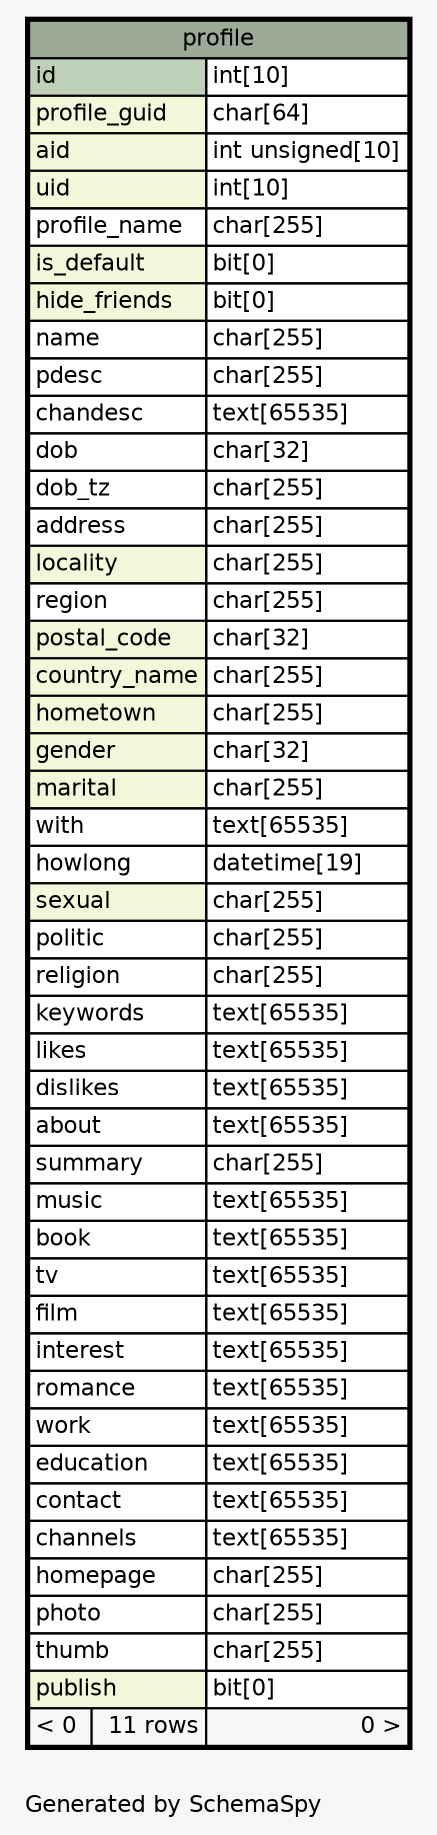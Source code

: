 // dot 2.26.3 on Linux 3.2.0-4-686-pae
// SchemaSpy rev 590
digraph "oneDegreeRelationshipsDiagram" {
  graph [
    rankdir="RL"
    bgcolor="#f7f7f7"
    label="\nGenerated by SchemaSpy"
    labeljust="l"
    nodesep="0.18"
    ranksep="0.46"
    fontname="Helvetica"
    fontsize="11"
  ];
  node [
    fontname="Helvetica"
    fontsize="11"
    shape="plaintext"
  ];
  edge [
    arrowsize="0.8"
  ];
  "profile" [
    label=<
    <TABLE BORDER="2" CELLBORDER="1" CELLSPACING="0" BGCOLOR="#ffffff">
      <TR><TD COLSPAN="3" BGCOLOR="#9bab96" ALIGN="CENTER">profile</TD></TR>
      <TR><TD PORT="id" COLSPAN="2" BGCOLOR="#bed1b8" ALIGN="LEFT">id</TD><TD PORT="id.type" ALIGN="LEFT">int[10]</TD></TR>
      <TR><TD PORT="profile_guid" COLSPAN="2" BGCOLOR="#f4f7da" ALIGN="LEFT">profile_guid</TD><TD PORT="profile_guid.type" ALIGN="LEFT">char[64]</TD></TR>
      <TR><TD PORT="aid" COLSPAN="2" BGCOLOR="#f4f7da" ALIGN="LEFT">aid</TD><TD PORT="aid.type" ALIGN="LEFT">int unsigned[10]</TD></TR>
      <TR><TD PORT="uid" COLSPAN="2" BGCOLOR="#f4f7da" ALIGN="LEFT">uid</TD><TD PORT="uid.type" ALIGN="LEFT">int[10]</TD></TR>
      <TR><TD PORT="profile_name" COLSPAN="2" ALIGN="LEFT">profile_name</TD><TD PORT="profile_name.type" ALIGN="LEFT">char[255]</TD></TR>
      <TR><TD PORT="is_default" COLSPAN="2" BGCOLOR="#f4f7da" ALIGN="LEFT">is_default</TD><TD PORT="is_default.type" ALIGN="LEFT">bit[0]</TD></TR>
      <TR><TD PORT="hide_friends" COLSPAN="2" BGCOLOR="#f4f7da" ALIGN="LEFT">hide_friends</TD><TD PORT="hide_friends.type" ALIGN="LEFT">bit[0]</TD></TR>
      <TR><TD PORT="name" COLSPAN="2" ALIGN="LEFT">name</TD><TD PORT="name.type" ALIGN="LEFT">char[255]</TD></TR>
      <TR><TD PORT="pdesc" COLSPAN="2" ALIGN="LEFT">pdesc</TD><TD PORT="pdesc.type" ALIGN="LEFT">char[255]</TD></TR>
      <TR><TD PORT="chandesc" COLSPAN="2" ALIGN="LEFT">chandesc</TD><TD PORT="chandesc.type" ALIGN="LEFT">text[65535]</TD></TR>
      <TR><TD PORT="dob" COLSPAN="2" ALIGN="LEFT">dob</TD><TD PORT="dob.type" ALIGN="LEFT">char[32]</TD></TR>
      <TR><TD PORT="dob_tz" COLSPAN="2" ALIGN="LEFT">dob_tz</TD><TD PORT="dob_tz.type" ALIGN="LEFT">char[255]</TD></TR>
      <TR><TD PORT="address" COLSPAN="2" ALIGN="LEFT">address</TD><TD PORT="address.type" ALIGN="LEFT">char[255]</TD></TR>
      <TR><TD PORT="locality" COLSPAN="2" BGCOLOR="#f4f7da" ALIGN="LEFT">locality</TD><TD PORT="locality.type" ALIGN="LEFT">char[255]</TD></TR>
      <TR><TD PORT="region" COLSPAN="2" ALIGN="LEFT">region</TD><TD PORT="region.type" ALIGN="LEFT">char[255]</TD></TR>
      <TR><TD PORT="postal_code" COLSPAN="2" BGCOLOR="#f4f7da" ALIGN="LEFT">postal_code</TD><TD PORT="postal_code.type" ALIGN="LEFT">char[32]</TD></TR>
      <TR><TD PORT="country_name" COLSPAN="2" BGCOLOR="#f4f7da" ALIGN="LEFT">country_name</TD><TD PORT="country_name.type" ALIGN="LEFT">char[255]</TD></TR>
      <TR><TD PORT="hometown" COLSPAN="2" BGCOLOR="#f4f7da" ALIGN="LEFT">hometown</TD><TD PORT="hometown.type" ALIGN="LEFT">char[255]</TD></TR>
      <TR><TD PORT="gender" COLSPAN="2" BGCOLOR="#f4f7da" ALIGN="LEFT">gender</TD><TD PORT="gender.type" ALIGN="LEFT">char[32]</TD></TR>
      <TR><TD PORT="marital" COLSPAN="2" BGCOLOR="#f4f7da" ALIGN="LEFT">marital</TD><TD PORT="marital.type" ALIGN="LEFT">char[255]</TD></TR>
      <TR><TD PORT="with" COLSPAN="2" ALIGN="LEFT">with</TD><TD PORT="with.type" ALIGN="LEFT">text[65535]</TD></TR>
      <TR><TD PORT="howlong" COLSPAN="2" ALIGN="LEFT">howlong</TD><TD PORT="howlong.type" ALIGN="LEFT">datetime[19]</TD></TR>
      <TR><TD PORT="sexual" COLSPAN="2" BGCOLOR="#f4f7da" ALIGN="LEFT">sexual</TD><TD PORT="sexual.type" ALIGN="LEFT">char[255]</TD></TR>
      <TR><TD PORT="politic" COLSPAN="2" ALIGN="LEFT">politic</TD><TD PORT="politic.type" ALIGN="LEFT">char[255]</TD></TR>
      <TR><TD PORT="religion" COLSPAN="2" ALIGN="LEFT">religion</TD><TD PORT="religion.type" ALIGN="LEFT">char[255]</TD></TR>
      <TR><TD PORT="keywords" COLSPAN="2" ALIGN="LEFT">keywords</TD><TD PORT="keywords.type" ALIGN="LEFT">text[65535]</TD></TR>
      <TR><TD PORT="likes" COLSPAN="2" ALIGN="LEFT">likes</TD><TD PORT="likes.type" ALIGN="LEFT">text[65535]</TD></TR>
      <TR><TD PORT="dislikes" COLSPAN="2" ALIGN="LEFT">dislikes</TD><TD PORT="dislikes.type" ALIGN="LEFT">text[65535]</TD></TR>
      <TR><TD PORT="about" COLSPAN="2" ALIGN="LEFT">about</TD><TD PORT="about.type" ALIGN="LEFT">text[65535]</TD></TR>
      <TR><TD PORT="summary" COLSPAN="2" ALIGN="LEFT">summary</TD><TD PORT="summary.type" ALIGN="LEFT">char[255]</TD></TR>
      <TR><TD PORT="music" COLSPAN="2" ALIGN="LEFT">music</TD><TD PORT="music.type" ALIGN="LEFT">text[65535]</TD></TR>
      <TR><TD PORT="book" COLSPAN="2" ALIGN="LEFT">book</TD><TD PORT="book.type" ALIGN="LEFT">text[65535]</TD></TR>
      <TR><TD PORT="tv" COLSPAN="2" ALIGN="LEFT">tv</TD><TD PORT="tv.type" ALIGN="LEFT">text[65535]</TD></TR>
      <TR><TD PORT="film" COLSPAN="2" ALIGN="LEFT">film</TD><TD PORT="film.type" ALIGN="LEFT">text[65535]</TD></TR>
      <TR><TD PORT="interest" COLSPAN="2" ALIGN="LEFT">interest</TD><TD PORT="interest.type" ALIGN="LEFT">text[65535]</TD></TR>
      <TR><TD PORT="romance" COLSPAN="2" ALIGN="LEFT">romance</TD><TD PORT="romance.type" ALIGN="LEFT">text[65535]</TD></TR>
      <TR><TD PORT="work" COLSPAN="2" ALIGN="LEFT">work</TD><TD PORT="work.type" ALIGN="LEFT">text[65535]</TD></TR>
      <TR><TD PORT="education" COLSPAN="2" ALIGN="LEFT">education</TD><TD PORT="education.type" ALIGN="LEFT">text[65535]</TD></TR>
      <TR><TD PORT="contact" COLSPAN="2" ALIGN="LEFT">contact</TD><TD PORT="contact.type" ALIGN="LEFT">text[65535]</TD></TR>
      <TR><TD PORT="channels" COLSPAN="2" ALIGN="LEFT">channels</TD><TD PORT="channels.type" ALIGN="LEFT">text[65535]</TD></TR>
      <TR><TD PORT="homepage" COLSPAN="2" ALIGN="LEFT">homepage</TD><TD PORT="homepage.type" ALIGN="LEFT">char[255]</TD></TR>
      <TR><TD PORT="photo" COLSPAN="2" ALIGN="LEFT">photo</TD><TD PORT="photo.type" ALIGN="LEFT">char[255]</TD></TR>
      <TR><TD PORT="thumb" COLSPAN="2" ALIGN="LEFT">thumb</TD><TD PORT="thumb.type" ALIGN="LEFT">char[255]</TD></TR>
      <TR><TD PORT="publish" COLSPAN="2" BGCOLOR="#f4f7da" ALIGN="LEFT">publish</TD><TD PORT="publish.type" ALIGN="LEFT">bit[0]</TD></TR>
      <TR><TD ALIGN="LEFT" BGCOLOR="#f7f7f7">&lt; 0</TD><TD ALIGN="RIGHT" BGCOLOR="#f7f7f7">11 rows</TD><TD ALIGN="RIGHT" BGCOLOR="#f7f7f7">0 &gt;</TD></TR>
    </TABLE>>
    URL="profile.html"
    tooltip="profile"
  ];
}
